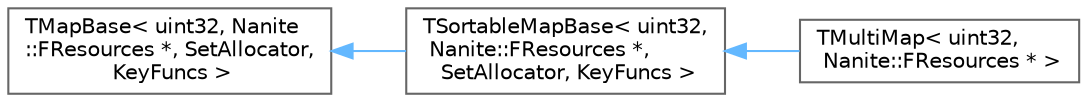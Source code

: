 digraph "Graphical Class Hierarchy"
{
 // INTERACTIVE_SVG=YES
 // LATEX_PDF_SIZE
  bgcolor="transparent";
  edge [fontname=Helvetica,fontsize=10,labelfontname=Helvetica,labelfontsize=10];
  node [fontname=Helvetica,fontsize=10,shape=box,height=0.2,width=0.4];
  rankdir="LR";
  Node0 [id="Node000000",label="TMapBase\< uint32, Nanite\l::FResources *, SetAllocator,\l KeyFuncs \>",height=0.2,width=0.4,color="grey40", fillcolor="white", style="filled",URL="$d8/dad/classTMapBase.html",tooltip=" "];
  Node0 -> Node1 [id="edge8085_Node000000_Node000001",dir="back",color="steelblue1",style="solid",tooltip=" "];
  Node1 [id="Node000001",label="TSortableMapBase\< uint32,\l Nanite::FResources *,\l SetAllocator, KeyFuncs \>",height=0.2,width=0.4,color="grey40", fillcolor="white", style="filled",URL="$de/df5/classTSortableMapBase.html",tooltip=" "];
  Node1 -> Node2 [id="edge8086_Node000001_Node000002",dir="back",color="steelblue1",style="solid",tooltip=" "];
  Node2 [id="Node000002",label="TMultiMap\< uint32,\l Nanite::FResources * \>",height=0.2,width=0.4,color="grey40", fillcolor="white", style="filled",URL="$d2/df5/classTMultiMap.html",tooltip=" "];
}
